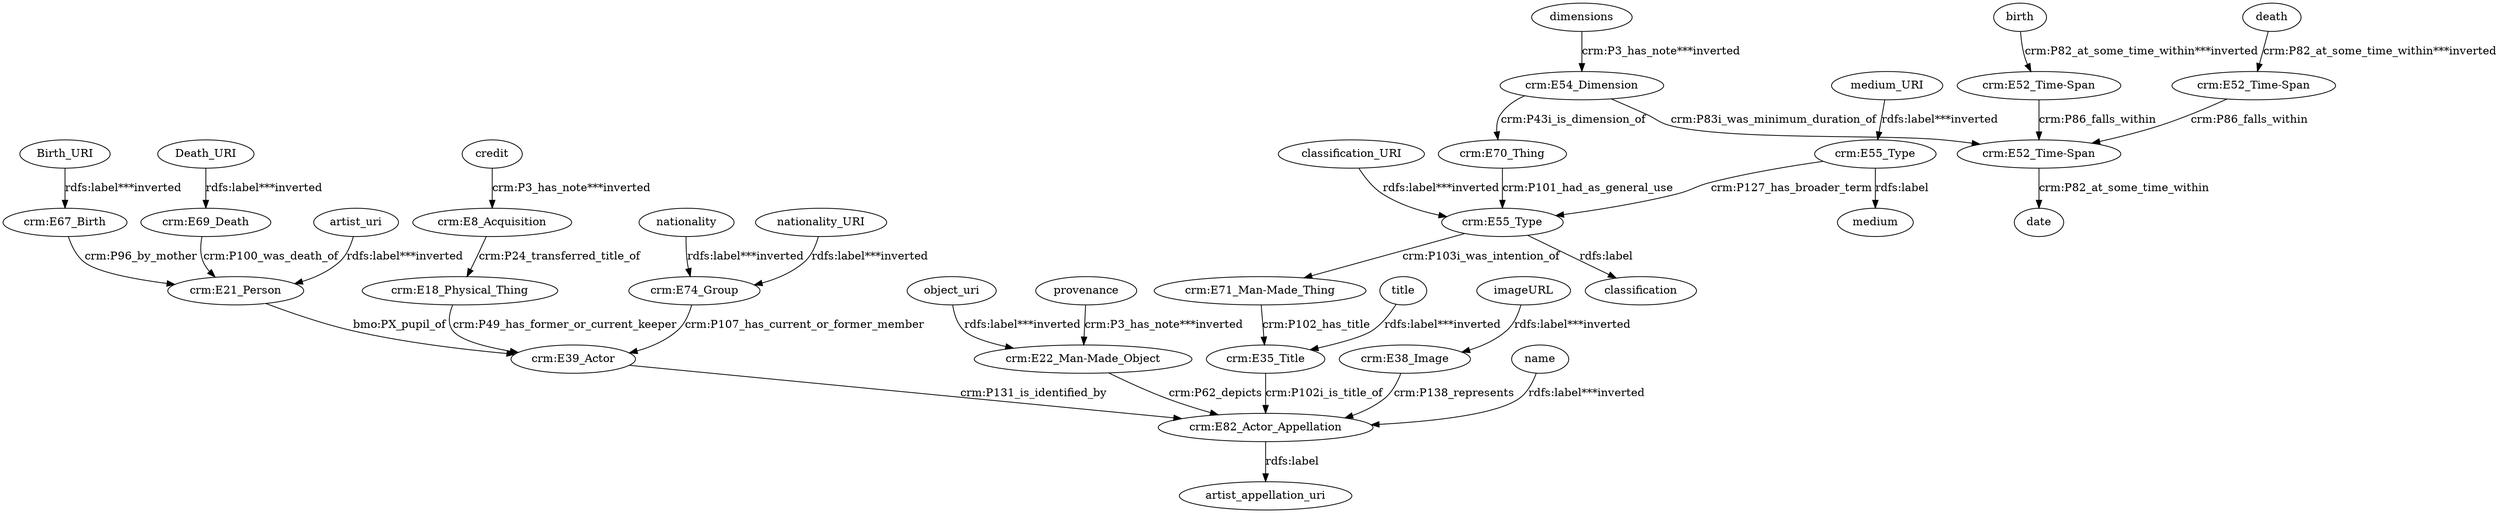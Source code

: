 digraph {
  Birth_URI [type=attribute_name,label=Birth_URI]
  "crm:E67_Birth1" [type=class_uri,label="crm:E67_Birth"]
  Death_URI [type=attribute_name,label=Death_URI]
  "crm:E69_Death1" [type=class_uri,label="crm:E69_Death"]
  artist_uri [type=attribute_name,label=artist_uri]
  "crm:E21_Person1" [type=class_uri,label="crm:E21_Person"]
  birth [type=attribute_name,label=birth]
  "crm:E52_Time-Span1" [type=class_uri,label="crm:E52_Time-Span"]
  classification_URI [type=attribute_name,label=classification_URI]
  "crm:E55_Type2" [type=class_uri,label="crm:E55_Type"]
  credit [type=attribute_name,label=credit]
  "crm:E8_Acquisition1" [type=class_uri,label="crm:E8_Acquisition"]
  "crm:E18_Physical_Thing" [type=class_uri,label="crm:E18_Physical_Thing"]
  "crm:E39_Actor" [type=class_uri,label="crm:E39_Actor"]
  "crm:E22_Man-Made_Object1" [type=class_uri,label="crm:E22_Man-Made_Object"]
  "crm:E82_Actor_Appellation1" [type=class_uri,label="crm:E82_Actor_Appellation"]
  "crm:E35_Title1" [type=class_uri,label="crm:E35_Title"]
  "crm:E38_Image1" [type=class_uri,label="crm:E38_Image"]
  "crm:E52_Time-Span3" [type=class_uri,label="crm:E52_Time-Span"]
  "crm:E52_Time-Span2" [type=class_uri,label="crm:E52_Time-Span"]
  date [type=attribute_name,label=date]
  "crm:E54_Dimension1" [type=class_uri,label="crm:E54_Dimension"]
  "crm:E70_Thing" [type=class_uri,label="crm:E70_Thing"]
  "crm:E55_Type1" [type=class_uri,label="crm:E55_Type"]
  medium [type=attribute_name,label=medium]
  classification [type=attribute_name,label=classification]
  "crm:E71_Man-Made_Thing" [type=class_uri,label="crm:E71_Man-Made_Thing"]
  "crm:E74_Group1" [type=class_uri,label="crm:E74_Group"]
  artist_appellation_uri [type=attribute_name,label=artist_appellation_uri]
  death [type=attribute_name,label=death]
  dimensions [type=attribute_name,label=dimensions]
  imageURL [type=attribute_name,label=imageURL]
  medium_URI [type=attribute_name,label=medium_URI]
  name [type=attribute_name,label=name]
  nationality [type=attribute_name,label=nationality]
  nationality_URI [type=attribute_name,label=nationality_URI]
  object_uri [type=attribute_name,label=object_uri]
  provenance [type=attribute_name,label=provenance]
  title [type=attribute_name,label=title]
  Birth_URI -> "crm:E67_Birth1" [type=st_property_uri,label="rdfs:label***inverted",weight=1]
  Death_URI -> "crm:E69_Death1" [type=st_property_uri,label="rdfs:label***inverted",weight=1]
  artist_uri -> "crm:E21_Person1" [type=st_property_uri,label="rdfs:label***inverted",weight=1]
  birth -> "crm:E52_Time-Span1" [type=st_property_uri,label="crm:P82_at_some_time_within***inverted",weight=1]
  classification_URI -> "crm:E55_Type2" [type=st_property_uri,label="rdfs:label***inverted",weight=1]
  credit -> "crm:E8_Acquisition1" [type=st_property_uri,label="crm:P3_has_note***inverted",weight=1]
  "crm:E18_Physical_Thing" -> "crm:E39_Actor" [label="crm:P49_has_former_or_current_keeper",type=direct_property_uri,weight=1]
  "crm:E21_Person1" -> "crm:E39_Actor" [label="bmo:PX_pupil_of",type=direct_property_uri,weight=1]
  "crm:E22_Man-Made_Object1" -> "crm:E82_Actor_Appellation1" [label="crm:P62_depicts",type=inherited,weight=4]
  "crm:E35_Title1" -> "crm:E82_Actor_Appellation1" [label="crm:P102i_is_title_of",type=inherited,weight=4]
  "crm:E38_Image1" -> "crm:E82_Actor_Appellation1" [label="crm:P138_represents",type=inherited,weight=4]
  "crm:E39_Actor" -> "crm:E82_Actor_Appellation1" [label="crm:P131_is_identified_by",type=direct_property_uri,weight=1]
  "crm:E52_Time-Span1" -> "crm:E52_Time-Span3" [label="crm:P86_falls_within",type=direct_property_uri,weight=1]
  "crm:E52_Time-Span2" -> "crm:E52_Time-Span3" [label="crm:P86_falls_within",type=direct_property_uri,weight=1]
  "crm:E52_Time-Span3" -> date [label="crm:P82_at_some_time_within",type=st_property_uri]
  "crm:E54_Dimension1" -> "crm:E52_Time-Span3" [label="crm:P83i_was_minimum_duration_of",type=direct_property_uri,weight=1]
  "crm:E54_Dimension1" -> "crm:E70_Thing" [label="crm:P43i_is_dimension_of",type=direct_property_uri,weight=1]
  "crm:E55_Type1" -> "crm:E55_Type2" [label="crm:P127_has_broader_term",type=direct_property_uri,weight=1]
  "crm:E55_Type1" -> medium [label="rdfs:label",type=st_property_uri]
  "crm:E55_Type2" -> classification [label="rdfs:label",type=st_property_uri]
  "crm:E55_Type2" -> "crm:E71_Man-Made_Thing" [label="crm:P103i_was_intention_of",type=direct_property_uri,weight=1]
  "crm:E67_Birth1" -> "crm:E21_Person1" [label="crm:P96_by_mother",type=direct_property_uri,weight=1]
  "crm:E69_Death1" -> "crm:E21_Person1" [label="crm:P100_was_death_of",type=direct_property_uri,weight=1]
  "crm:E70_Thing" -> "crm:E55_Type2" [label="crm:P101_had_as_general_use",type=direct_property_uri,weight=1]
  "crm:E71_Man-Made_Thing" -> "crm:E35_Title1" [label="crm:P102_has_title",type=direct_property_uri,weight=1]
  "crm:E74_Group1" -> "crm:E39_Actor" [label="crm:P107_has_current_or_former_member",type=direct_property_uri,weight=1]
  "crm:E82_Actor_Appellation1" -> artist_appellation_uri [label="rdfs:label",type=st_property_uri]
  "crm:E8_Acquisition1" -> "crm:E18_Physical_Thing" [label="crm:P24_transferred_title_of",type=direct_property_uri,weight=1]
  death -> "crm:E52_Time-Span2" [type=st_property_uri,label="crm:P82_at_some_time_within***inverted",weight=1]
  dimensions -> "crm:E54_Dimension1" [type=st_property_uri,label="crm:P3_has_note***inverted",weight=1]
  imageURL -> "crm:E38_Image1" [type=st_property_uri,label="rdfs:label***inverted",weight=1]
  medium_URI -> "crm:E55_Type1" [type=st_property_uri,label="rdfs:label***inverted",weight=1]
  name -> "crm:E82_Actor_Appellation1" [type=st_property_uri,label="rdfs:label***inverted",weight=1]
  nationality -> "crm:E74_Group1" [type=st_property_uri,label="rdfs:label***inverted",weight=1]
  nationality_URI -> "crm:E74_Group1" [type=st_property_uri,label="rdfs:label***inverted",weight=1]
  object_uri -> "crm:E22_Man-Made_Object1" [type=st_property_uri,label="rdfs:label***inverted",weight=1]
  provenance -> "crm:E22_Man-Made_Object1" [type=st_property_uri,label="crm:P3_has_note***inverted",weight=1]
  title -> "crm:E35_Title1" [type=st_property_uri,label="rdfs:label***inverted",weight=1]
}
